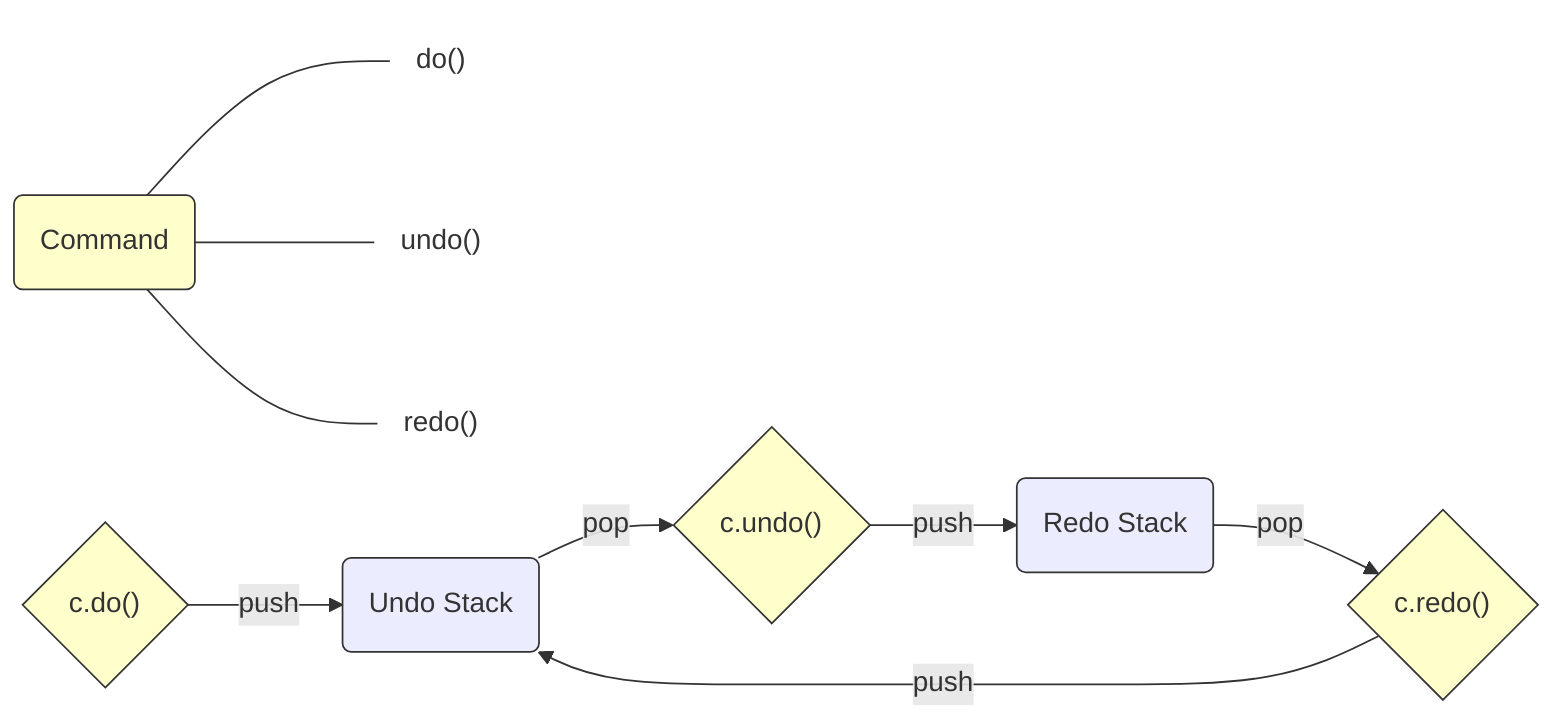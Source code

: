 graph LR


do("do()")
undo("undo()")
redo("redo()")
c(Command)

c --- do
c --- undo
c --- redo

cdo{"c.do()"}
undos(Undo Stack)
redos(Redo Stack)
cundo{"c.undo()"}
credo{"c.redo()"}

cdo --> |push| undos
undos -->|pop| cundo
cundo -->|push| redos
redos -->|pop| credo
credo -->|push| undos



style c  fill:#ffc,stroke:#333;
style cdo  fill:#ffc,stroke:#333;
style cundo  fill:#ffc,stroke:#333;
style credo  fill:#ffc,stroke:#333;

style undos  stroke:#333;
style redos  stroke:#333;

style do  stroke:none,fill:none;
style undo  stroke:none,fill:none;
style redo  stroke:none,fill:none;